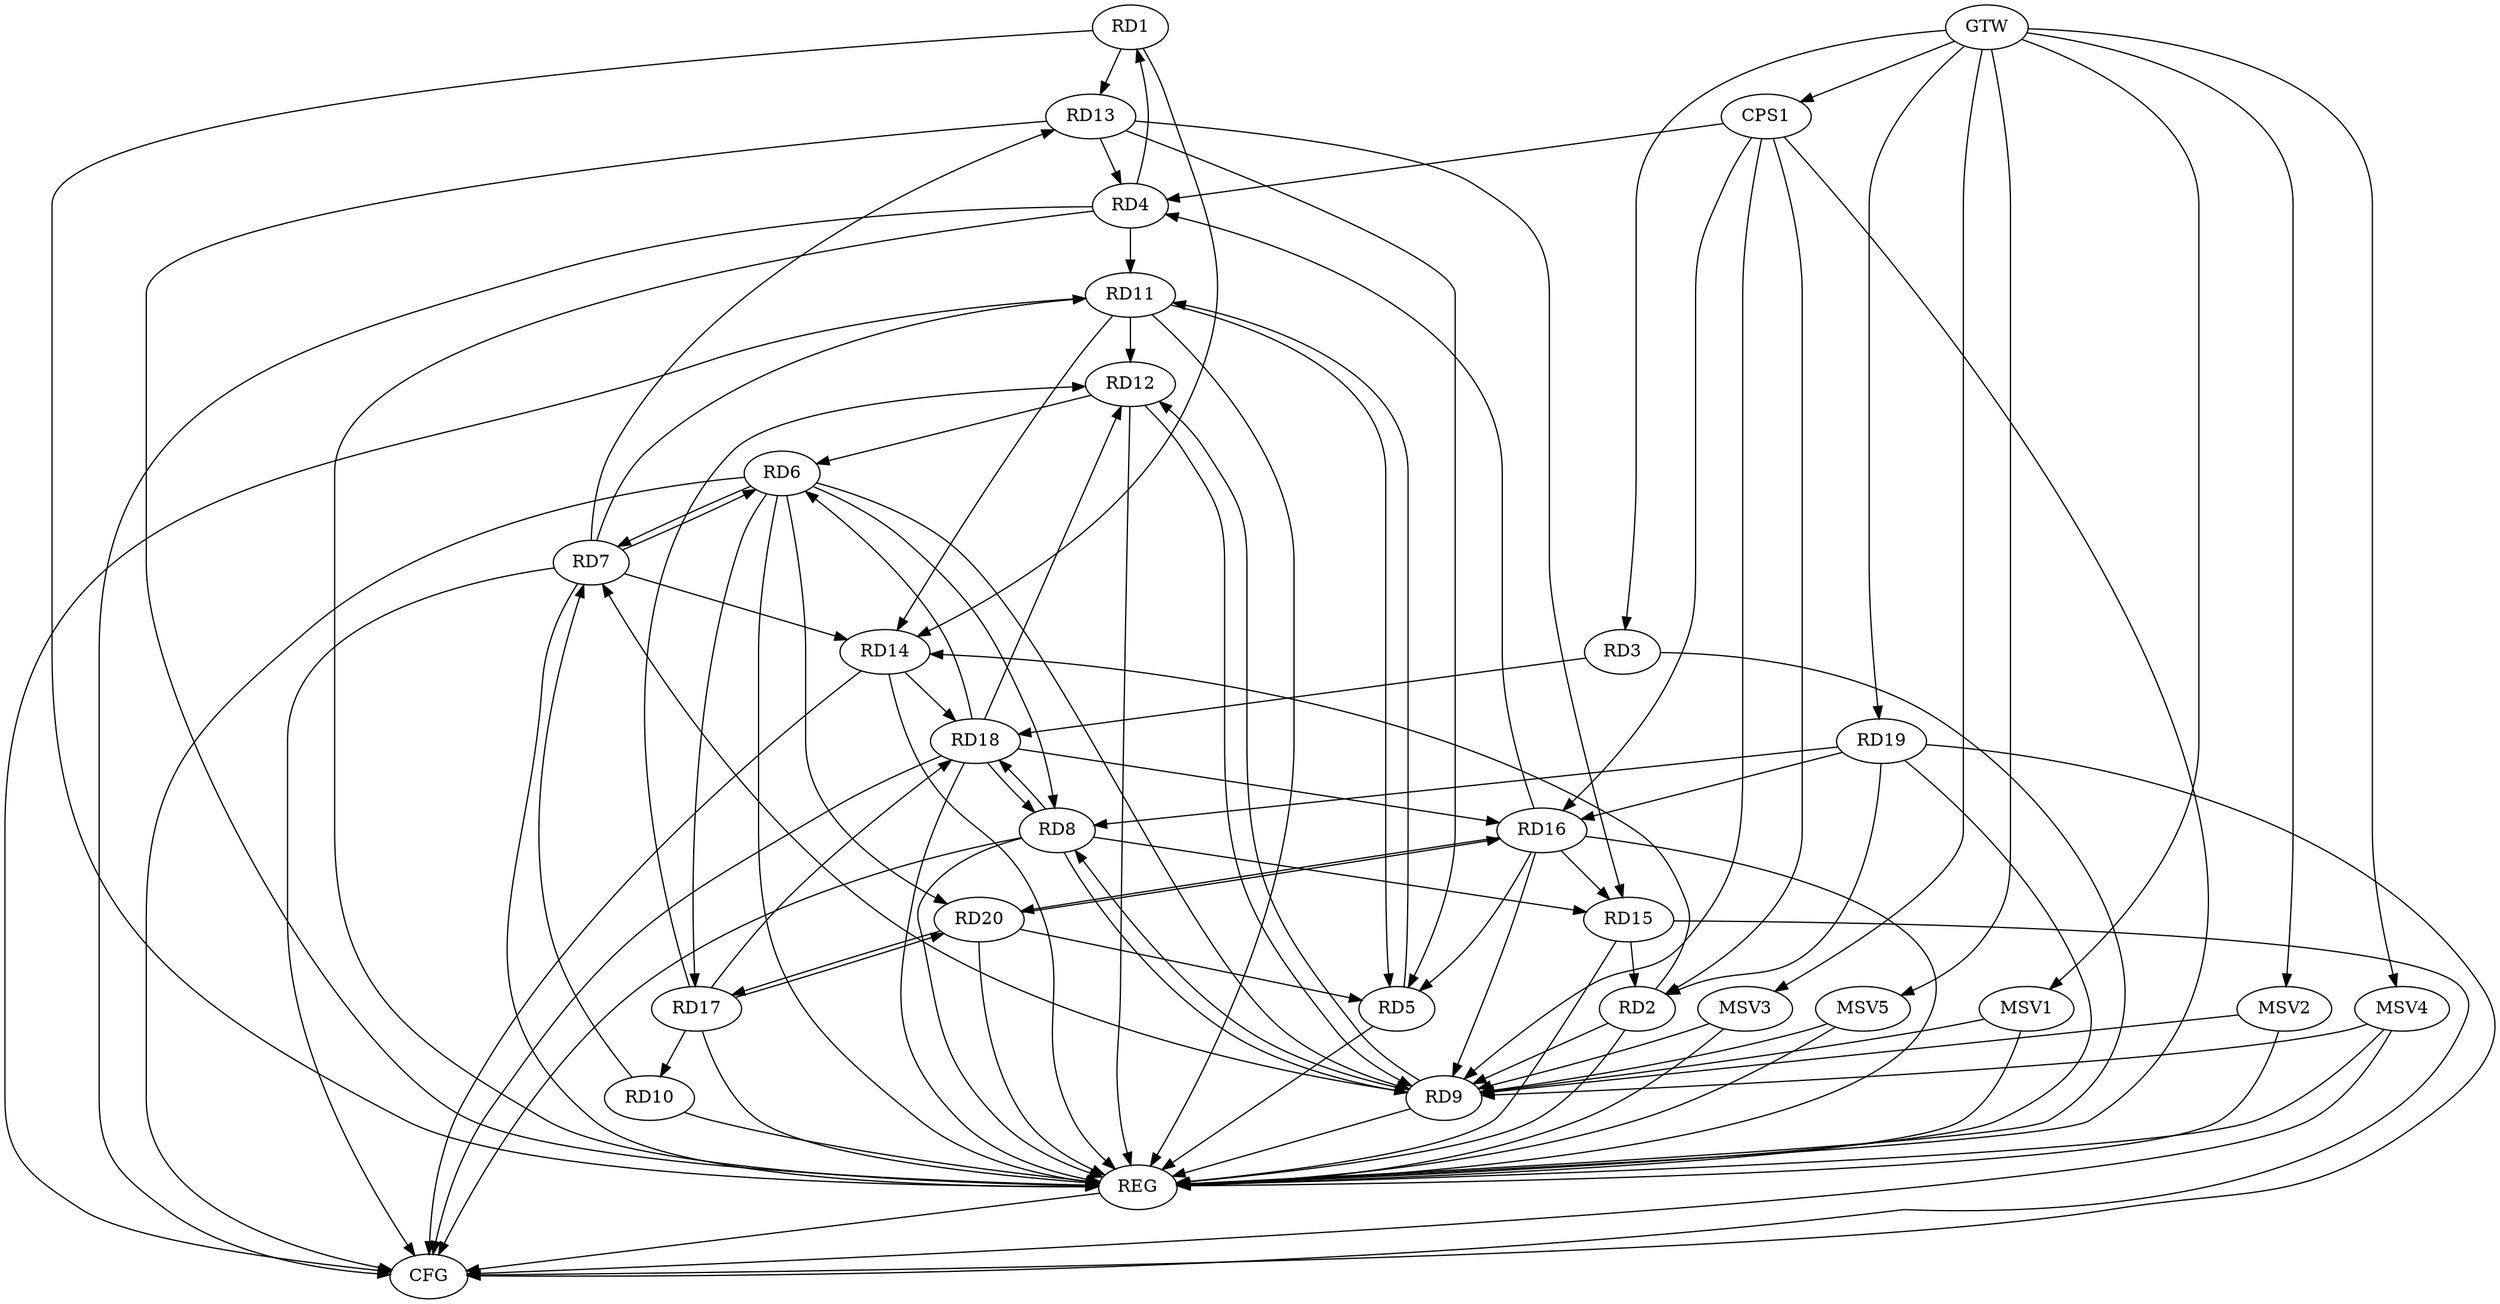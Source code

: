 strict digraph G {
  RD1 [ label="RD1" ];
  RD2 [ label="RD2" ];
  RD3 [ label="RD3" ];
  RD4 [ label="RD4" ];
  RD5 [ label="RD5" ];
  RD6 [ label="RD6" ];
  RD7 [ label="RD7" ];
  RD8 [ label="RD8" ];
  RD9 [ label="RD9" ];
  RD10 [ label="RD10" ];
  RD11 [ label="RD11" ];
  RD12 [ label="RD12" ];
  RD13 [ label="RD13" ];
  RD14 [ label="RD14" ];
  RD15 [ label="RD15" ];
  RD16 [ label="RD16" ];
  RD17 [ label="RD17" ];
  RD18 [ label="RD18" ];
  RD19 [ label="RD19" ];
  RD20 [ label="RD20" ];
  CPS1 [ label="CPS1" ];
  GTW [ label="GTW" ];
  REG [ label="REG" ];
  CFG [ label="CFG" ];
  MSV1 [ label="MSV1" ];
  MSV2 [ label="MSV2" ];
  MSV3 [ label="MSV3" ];
  MSV4 [ label="MSV4" ];
  MSV5 [ label="MSV5" ];
  RD4 -> RD1;
  RD1 -> RD13;
  RD1 -> RD14;
  RD2 -> RD9;
  RD2 -> RD14;
  RD15 -> RD2;
  RD19 -> RD2;
  RD3 -> RD18;
  RD4 -> RD11;
  RD13 -> RD4;
  RD16 -> RD4;
  RD5 -> RD11;
  RD11 -> RD5;
  RD13 -> RD5;
  RD16 -> RD5;
  RD20 -> RD5;
  RD6 -> RD7;
  RD7 -> RD6;
  RD6 -> RD8;
  RD6 -> RD9;
  RD12 -> RD6;
  RD6 -> RD17;
  RD18 -> RD6;
  RD6 -> RD20;
  RD9 -> RD7;
  RD10 -> RD7;
  RD7 -> RD11;
  RD7 -> RD13;
  RD7 -> RD14;
  RD8 -> RD9;
  RD9 -> RD8;
  RD8 -> RD15;
  RD8 -> RD18;
  RD18 -> RD8;
  RD19 -> RD8;
  RD9 -> RD12;
  RD12 -> RD9;
  RD16 -> RD9;
  RD17 -> RD10;
  RD11 -> RD12;
  RD11 -> RD14;
  RD17 -> RD12;
  RD18 -> RD12;
  RD13 -> RD15;
  RD14 -> RD18;
  RD16 -> RD15;
  RD18 -> RD16;
  RD19 -> RD16;
  RD16 -> RD20;
  RD20 -> RD16;
  RD17 -> RD18;
  RD17 -> RD20;
  RD20 -> RD17;
  CPS1 -> RD16;
  CPS1 -> RD4;
  CPS1 -> RD9;
  CPS1 -> RD2;
  GTW -> RD3;
  GTW -> RD19;
  GTW -> CPS1;
  RD1 -> REG;
  RD2 -> REG;
  RD3 -> REG;
  RD4 -> REG;
  RD5 -> REG;
  RD6 -> REG;
  RD7 -> REG;
  RD8 -> REG;
  RD9 -> REG;
  RD10 -> REG;
  RD11 -> REG;
  RD12 -> REG;
  RD13 -> REG;
  RD14 -> REG;
  RD15 -> REG;
  RD16 -> REG;
  RD17 -> REG;
  RD18 -> REG;
  RD19 -> REG;
  RD20 -> REG;
  CPS1 -> REG;
  RD19 -> CFG;
  RD14 -> CFG;
  RD8 -> CFG;
  RD4 -> CFG;
  RD15 -> CFG;
  RD18 -> CFG;
  RD7 -> CFG;
  RD6 -> CFG;
  RD11 -> CFG;
  REG -> CFG;
  MSV1 -> RD9;
  MSV2 -> RD9;
  MSV3 -> RD9;
  GTW -> MSV1;
  MSV1 -> REG;
  GTW -> MSV2;
  MSV2 -> REG;
  GTW -> MSV3;
  MSV3 -> REG;
  MSV4 -> RD9;
  GTW -> MSV4;
  MSV4 -> REG;
  MSV4 -> CFG;
  MSV5 -> RD9;
  GTW -> MSV5;
  MSV5 -> REG;
}
